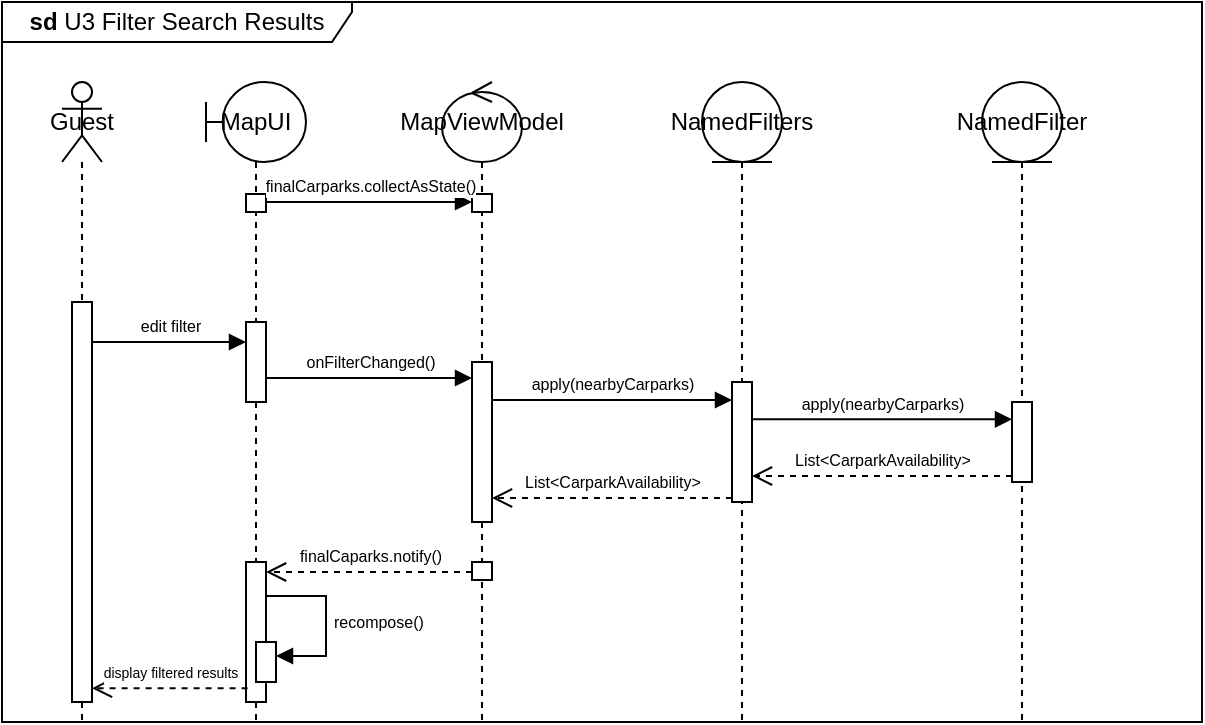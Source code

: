 <mxfile version="22.1.3" type="google">
  <diagram name="Page-1" id="2YBvvXClWsGukQMizWep">
    <mxGraphModel grid="1" page="1" gridSize="10" guides="1" tooltips="1" connect="1" arrows="1" fold="1" pageScale="1" pageWidth="850" pageHeight="1100" math="0" shadow="0">
      <root>
        <mxCell id="0" />
        <mxCell id="1" parent="0" />
        <mxCell id="pK36sl2vuHEy2XmdnTgp-1" value="&lt;b&gt;sd&lt;/b&gt; U3 Filter Search Results" style="shape=umlFrame;whiteSpace=wrap;html=1;pointerEvents=0;width=175;height=20;" vertex="1" parent="1">
          <mxGeometry width="600" height="360" as="geometry" />
        </mxCell>
        <mxCell id="pK36sl2vuHEy2XmdnTgp-2" value="Guest" style="shape=umlLifeline;perimeter=lifelinePerimeter;whiteSpace=wrap;html=1;container=1;dropTarget=0;collapsible=0;recursiveResize=0;outlineConnect=0;portConstraint=eastwest;newEdgeStyle={&quot;curved&quot;:0,&quot;rounded&quot;:0};participant=umlActor;" vertex="1" parent="1">
          <mxGeometry x="30" y="40" width="20" height="320" as="geometry" />
        </mxCell>
        <mxCell id="hkYtZm1dfHkWK1sBxBqB-2" value="" style="html=1;points=[[0,0,0,0,5],[0,1,0,0,-5],[1,0,0,0,5],[1,1,0,0,-5]];perimeter=orthogonalPerimeter;outlineConnect=0;targetShapes=umlLifeline;portConstraint=eastwest;newEdgeStyle={&quot;curved&quot;:0,&quot;rounded&quot;:0};" vertex="1" parent="pK36sl2vuHEy2XmdnTgp-2">
          <mxGeometry x="5" y="110" width="10" height="200" as="geometry" />
        </mxCell>
        <mxCell id="pK36sl2vuHEy2XmdnTgp-3" value="MapUI" style="shape=umlLifeline;perimeter=lifelinePerimeter;whiteSpace=wrap;html=1;container=1;dropTarget=0;collapsible=0;recursiveResize=0;outlineConnect=0;portConstraint=eastwest;newEdgeStyle={&quot;curved&quot;:0,&quot;rounded&quot;:0};participant=umlBoundary;" vertex="1" parent="1">
          <mxGeometry x="102" y="40" width="50" height="320" as="geometry" />
        </mxCell>
        <mxCell id="pK36sl2vuHEy2XmdnTgp-7" value="" style="html=1;points=[[0,0,0,0,5],[0,1,0,0,-5],[1,0,0,0,5],[1,1,0,0,-5]];perimeter=orthogonalPerimeter;outlineConnect=0;targetShapes=umlLifeline;portConstraint=eastwest;newEdgeStyle={&quot;curved&quot;:0,&quot;rounded&quot;:0};" vertex="1" parent="pK36sl2vuHEy2XmdnTgp-3">
          <mxGeometry x="20" y="120" width="10" height="40" as="geometry" />
        </mxCell>
        <mxCell id="hkYtZm1dfHkWK1sBxBqB-3" value="" style="html=1;points=[[0,0,0,0,5],[0,1,0,0,-5],[1,0,0,0,5],[1,1,0,0,-5]];perimeter=orthogonalPerimeter;outlineConnect=0;targetShapes=umlLifeline;portConstraint=eastwest;newEdgeStyle={&quot;curved&quot;:0,&quot;rounded&quot;:0};" vertex="1" parent="pK36sl2vuHEy2XmdnTgp-3">
          <mxGeometry x="20" y="56" width="10" height="9" as="geometry" />
        </mxCell>
        <mxCell id="6WbBDaGlgg3rGZ2SOKJD-1" value="" style="html=1;points=[[0,0,0,0,5],[0,1,0,0,-5],[1,0,0,0,5],[1,1,0,0,-5]];perimeter=orthogonalPerimeter;outlineConnect=0;targetShapes=umlLifeline;portConstraint=eastwest;newEdgeStyle={&quot;curved&quot;:0,&quot;rounded&quot;:0};" vertex="1" parent="pK36sl2vuHEy2XmdnTgp-3">
          <mxGeometry x="20" y="240" width="10" height="70" as="geometry" />
        </mxCell>
        <mxCell id="6WbBDaGlgg3rGZ2SOKJD-2" value="" style="html=1;points=[[0,0,0,0,5],[0,1,0,0,-5],[1,0,0,0,5],[1,1,0,0,-5]];perimeter=orthogonalPerimeter;outlineConnect=0;targetShapes=umlLifeline;portConstraint=eastwest;newEdgeStyle={&quot;curved&quot;:0,&quot;rounded&quot;:0};" vertex="1" parent="pK36sl2vuHEy2XmdnTgp-3">
          <mxGeometry x="25" y="280" width="10" height="20" as="geometry" />
        </mxCell>
        <mxCell id="6WbBDaGlgg3rGZ2SOKJD-3" value="recompose()" style="html=1;align=left;spacingLeft=2;endArrow=block;rounded=0;edgeStyle=orthogonalEdgeStyle;curved=0;rounded=0;fontSize=8;" edge="1" parent="pK36sl2vuHEy2XmdnTgp-3">
          <mxGeometry relative="1" as="geometry">
            <mxPoint x="30" y="257" as="sourcePoint" />
            <Array as="points">
              <mxPoint x="60" y="287" />
            </Array>
            <mxPoint x="35" y="287.0" as="targetPoint" />
          </mxGeometry>
        </mxCell>
        <mxCell id="pK36sl2vuHEy2XmdnTgp-4" value="MapViewModel" style="shape=umlLifeline;perimeter=lifelinePerimeter;whiteSpace=wrap;html=1;container=1;dropTarget=0;collapsible=0;recursiveResize=0;outlineConnect=0;portConstraint=eastwest;newEdgeStyle={&quot;curved&quot;:0,&quot;rounded&quot;:0};participant=umlControl;" vertex="1" parent="1">
          <mxGeometry x="220" y="40" width="40" height="320" as="geometry" />
        </mxCell>
        <mxCell id="pK36sl2vuHEy2XmdnTgp-6" value="" style="html=1;points=[[0,0,0,0,5],[0,1,0,0,-5],[1,0,0,0,5],[1,1,0,0,-5]];perimeter=orthogonalPerimeter;outlineConnect=0;targetShapes=umlLifeline;portConstraint=eastwest;newEdgeStyle={&quot;curved&quot;:0,&quot;rounded&quot;:0};" vertex="1" parent="pK36sl2vuHEy2XmdnTgp-4">
          <mxGeometry x="15" y="140" width="10" height="80" as="geometry" />
        </mxCell>
        <mxCell id="hkYtZm1dfHkWK1sBxBqB-5" value="" style="html=1;points=[[0,0,0,0,5],[0,1,0,0,-5],[1,0,0,0,5],[1,1,0,0,-5]];perimeter=orthogonalPerimeter;outlineConnect=0;targetShapes=umlLifeline;portConstraint=eastwest;newEdgeStyle={&quot;curved&quot;:0,&quot;rounded&quot;:0};" vertex="1" parent="pK36sl2vuHEy2XmdnTgp-4">
          <mxGeometry x="15" y="56" width="10" height="9" as="geometry" />
        </mxCell>
        <mxCell id="hkYtZm1dfHkWK1sBxBqB-6" value="" style="html=1;points=[[0,0,0,0,5],[0,1,0,0,-5],[1,0,0,0,5],[1,1,0,0,-5]];perimeter=orthogonalPerimeter;outlineConnect=0;targetShapes=umlLifeline;portConstraint=eastwest;newEdgeStyle={&quot;curved&quot;:0,&quot;rounded&quot;:0};" vertex="1" parent="pK36sl2vuHEy2XmdnTgp-4">
          <mxGeometry x="15" y="240" width="10" height="9" as="geometry" />
        </mxCell>
        <mxCell id="pK36sl2vuHEy2XmdnTgp-9" value="&lt;font style=&quot;font-size: 8px;&quot;&gt;edit filter&lt;/font&gt;" style="html=1;verticalAlign=bottom;endArrow=block;curved=0;rounded=0;" edge="1" parent="1">
          <mxGeometry width="80" relative="1" as="geometry">
            <mxPoint x="45" y="170.0" as="sourcePoint" />
            <mxPoint x="122" y="170.0" as="targetPoint" />
          </mxGeometry>
        </mxCell>
        <mxCell id="pK36sl2vuHEy2XmdnTgp-10" value="&lt;font style=&quot;font-size: 8px;&quot;&gt;onFilterChanged()&lt;/font&gt;" style="html=1;verticalAlign=bottom;endArrow=block;curved=0;rounded=0;" edge="1" parent="1">
          <mxGeometry width="80" relative="1" as="geometry">
            <mxPoint x="132" y="188" as="sourcePoint" />
            <mxPoint x="235.0" y="188" as="targetPoint" />
          </mxGeometry>
        </mxCell>
        <mxCell id="pK36sl2vuHEy2XmdnTgp-11" value="NamedFilter" style="shape=umlLifeline;perimeter=lifelinePerimeter;whiteSpace=wrap;html=1;container=1;dropTarget=0;collapsible=0;recursiveResize=0;outlineConnect=0;portConstraint=eastwest;newEdgeStyle={&quot;curved&quot;:0,&quot;rounded&quot;:0};participant=umlEntity;" vertex="1" parent="1">
          <mxGeometry x="490" y="40" width="40" height="320" as="geometry" />
        </mxCell>
        <mxCell id="pK36sl2vuHEy2XmdnTgp-14" value="" style="html=1;points=[[0,0,0,0,5],[0,1,0,0,-5],[1,0,0,0,5],[1,1,0,0,-5]];perimeter=orthogonalPerimeter;outlineConnect=0;targetShapes=umlLifeline;portConstraint=eastwest;newEdgeStyle={&quot;curved&quot;:0,&quot;rounded&quot;:0};" vertex="1" parent="pK36sl2vuHEy2XmdnTgp-11">
          <mxGeometry x="15" y="160" width="10" height="40" as="geometry" />
        </mxCell>
        <mxCell id="pK36sl2vuHEy2XmdnTgp-12" value="NamedFilters" style="shape=umlLifeline;perimeter=lifelinePerimeter;whiteSpace=wrap;html=1;container=1;dropTarget=0;collapsible=0;recursiveResize=0;outlineConnect=0;portConstraint=eastwest;newEdgeStyle={&quot;curved&quot;:0,&quot;rounded&quot;:0};participant=umlEntity;" vertex="1" parent="1">
          <mxGeometry x="350" y="40" width="40" height="320" as="geometry" />
        </mxCell>
        <mxCell id="pK36sl2vuHEy2XmdnTgp-13" value="" style="html=1;points=[[0,0,0,0,5],[0,1,0,0,-5],[1,0,0,0,5],[1,1,0,0,-5]];perimeter=orthogonalPerimeter;outlineConnect=0;targetShapes=umlLifeline;portConstraint=eastwest;newEdgeStyle={&quot;curved&quot;:0,&quot;rounded&quot;:0};" vertex="1" parent="pK36sl2vuHEy2XmdnTgp-12">
          <mxGeometry x="15" y="150" width="10" height="60" as="geometry" />
        </mxCell>
        <mxCell id="pK36sl2vuHEy2XmdnTgp-15" value="&lt;font style=&quot;font-size: 8px;&quot;&gt;apply(nearbyCarparks)&lt;/font&gt;" style="html=1;verticalAlign=bottom;endArrow=block;curved=0;rounded=0;" edge="1" parent="1">
          <mxGeometry width="80" relative="1" as="geometry">
            <mxPoint x="245" y="199" as="sourcePoint" />
            <mxPoint x="365" y="199" as="targetPoint" />
            <Array as="points">
              <mxPoint x="330" y="199" />
            </Array>
          </mxGeometry>
        </mxCell>
        <mxCell id="pK36sl2vuHEy2XmdnTgp-16" value="&lt;font style=&quot;font-size: 8px;&quot;&gt;apply(nearbyCarparks)&lt;/font&gt;" style="html=1;verticalAlign=bottom;endArrow=block;curved=0;rounded=0;" edge="1" parent="1">
          <mxGeometry width="80" relative="1" as="geometry">
            <mxPoint x="375" y="208.63" as="sourcePoint" />
            <mxPoint x="505" y="208.63" as="targetPoint" />
          </mxGeometry>
        </mxCell>
        <mxCell id="pK36sl2vuHEy2XmdnTgp-19" value="&lt;font style=&quot;font-size: 8px;&quot;&gt;List&amp;lt;CarparkAvailability&amp;gt;&lt;/font&gt;" style="html=1;verticalAlign=bottom;endArrow=open;dashed=1;endSize=8;curved=0;rounded=0;" edge="1" parent="1">
          <mxGeometry relative="1" as="geometry">
            <mxPoint x="505" y="237" as="sourcePoint" />
            <mxPoint x="375" y="237" as="targetPoint" />
          </mxGeometry>
        </mxCell>
        <mxCell id="pK36sl2vuHEy2XmdnTgp-20" value="&lt;font style=&quot;font-size: 8px;&quot;&gt;List&amp;lt;CarparkAvailability&amp;gt;&lt;/font&gt;" style="html=1;verticalAlign=bottom;endArrow=open;dashed=1;endSize=8;curved=0;rounded=0;" edge="1" parent="1" source="pK36sl2vuHEy2XmdnTgp-13">
          <mxGeometry relative="1" as="geometry">
            <mxPoint x="365" y="248" as="sourcePoint" />
            <mxPoint x="245.0" y="248" as="targetPoint" />
          </mxGeometry>
        </mxCell>
        <mxCell id="hkYtZm1dfHkWK1sBxBqB-1" value="&lt;font style=&quot;font-size: 7px;&quot;&gt;display filtered results&lt;/font&gt;" style="html=1;verticalAlign=bottom;endArrow=open;dashed=1;endSize=8;curved=0;rounded=0;exitX=0.416;exitY=0.694;exitDx=0;exitDy=0;exitPerimeter=0;" edge="1" parent="1">
          <mxGeometry relative="1" as="geometry">
            <mxPoint x="122.8" y="343.08" as="sourcePoint" />
            <mxPoint x="45" y="343.08" as="targetPoint" />
          </mxGeometry>
        </mxCell>
        <mxCell id="hkYtZm1dfHkWK1sBxBqB-4" value="&lt;font style=&quot;font-size: 8px;&quot;&gt;finalCarparks.collectAsState()&lt;/font&gt;" style="html=1;verticalAlign=bottom;endArrow=block;rounded=0;exitX=1;exitY=1;exitDx=0;exitDy=-5;exitPerimeter=0;entryX=0;entryY=1;entryDx=0;entryDy=-5;entryPerimeter=0;" edge="1" parent="1" source="hkYtZm1dfHkWK1sBxBqB-3" target="hkYtZm1dfHkWK1sBxBqB-5">
          <mxGeometry width="80" relative="1" as="geometry">
            <mxPoint x="120" y="103" as="sourcePoint" />
            <mxPoint x="239.5" y="103" as="targetPoint" />
          </mxGeometry>
        </mxCell>
        <mxCell id="6WbBDaGlgg3rGZ2SOKJD-4" value="finalCaparks.notify()" style="html=1;verticalAlign=bottom;endArrow=open;dashed=1;endSize=8;curved=0;rounded=0;exitX=0;exitY=0;exitDx=0;exitDy=5;exitPerimeter=0;entryX=1;entryY=0;entryDx=0;entryDy=5;entryPerimeter=0;fontSize=8;" edge="1" parent="1" source="hkYtZm1dfHkWK1sBxBqB-6" target="6WbBDaGlgg3rGZ2SOKJD-1">
          <mxGeometry relative="1" as="geometry">
            <mxPoint x="209.5" y="280.0" as="sourcePoint" />
            <mxPoint x="120" y="280" as="targetPoint" />
          </mxGeometry>
        </mxCell>
      </root>
    </mxGraphModel>
  </diagram>
</mxfile>
